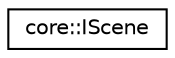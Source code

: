 digraph "Graphical Class Hierarchy"
{
  edge [fontname="Helvetica",fontsize="10",labelfontname="Helvetica",labelfontsize="10"];
  node [fontname="Helvetica",fontsize="10",shape=record];
  rankdir="LR";
  Node1 [label="core::IScene",height=0.2,width=0.4,color="black", fillcolor="white", style="filled",URL="$classcore_1_1_i_scene.html"];
}

